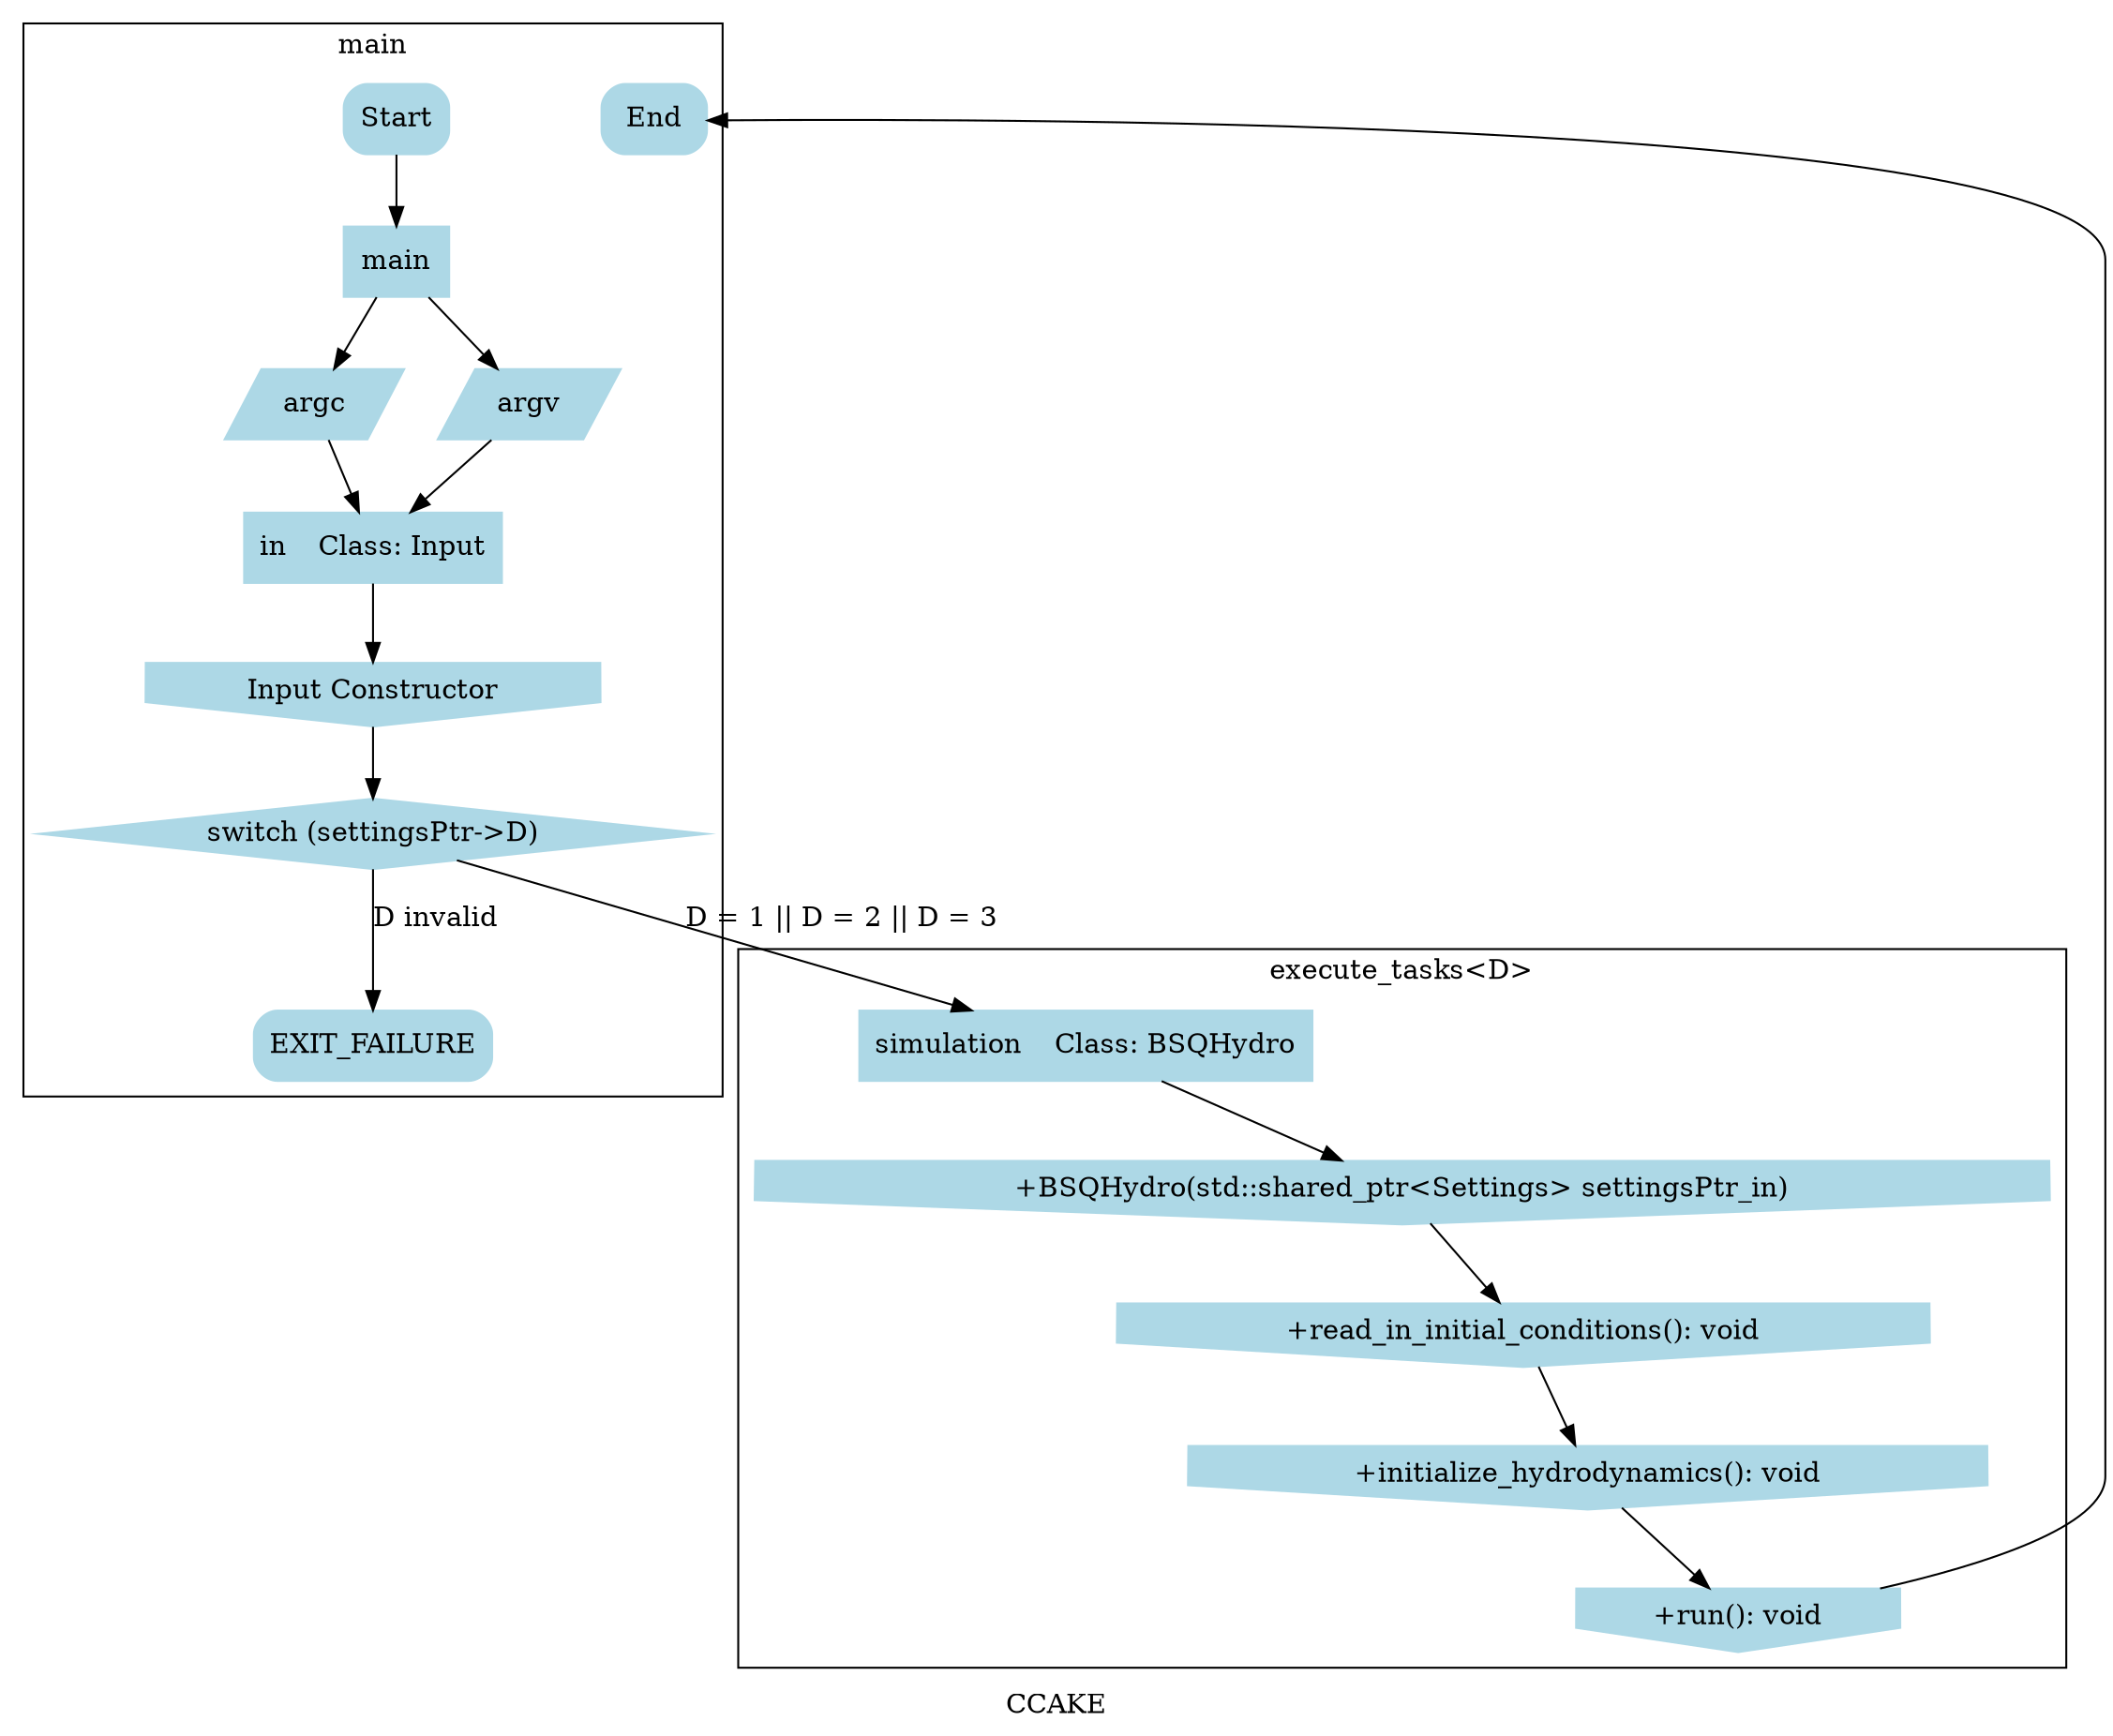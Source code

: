 // See for instructions: https://www.visual-paradigm.com/tutorials/flowchart-tutorial/
digraph CCAKE {
    rankdir=TB;
    label="CCAKE";
    node [shape=rectangle, style=filled, color=lightblue];
    subgraph cluster_main {
        label="main";
        start [shape=rectangle, style="filled, rounded", label="Start"];
        main;
        argc [shape=parallelogram];
        argv [shape=parallelogram];
        in [shape=record,label="in|<f1> Class: Input"];
        switchD [shape=diamond, label="switch (settingsPtr->D)"];
        end [shape=rectangle, style="filled, rounded", label="End"];
        end_fail [shape=rectangle, style="filled, rounded", label="EXIT_FAILURE"];
        Input [shape=invhouse,label="Input Constructor"]
    }
    subgraph cluster_execute_tasks{
        node[shape=invhouse]
        label="execute_tasks<D>"
        bsqhydro[shape=record,label="simulation|<f1> Class: BSQHydro"]
        BSQHydro [label="+BSQHydro(std::shared_ptr<Settings> settingsPtr_in)"]
        read_in_initial_conditions[label="+read_in_initial_conditions(): void"]
        initialize_hydrodynamics[label="+initialize_hydrodynamics(): void"]
        run[label="+run(): void"]
    }
    // subgraph cluster_BSQHydro{
        // label="BSQHydro"
    // }

    start->main
    main->argc
    main->argv
    argc->in
    argv->in
    in->Input
    Input->switchD
    switchD->bsqhydro[label="D = 1 || D = 2 || D = 3"]
    switchD->end_fail[label="D invalid"]
    bsqhydro->BSQHydro->read_in_initial_conditions->initialize_hydrodynamics->run->end
}